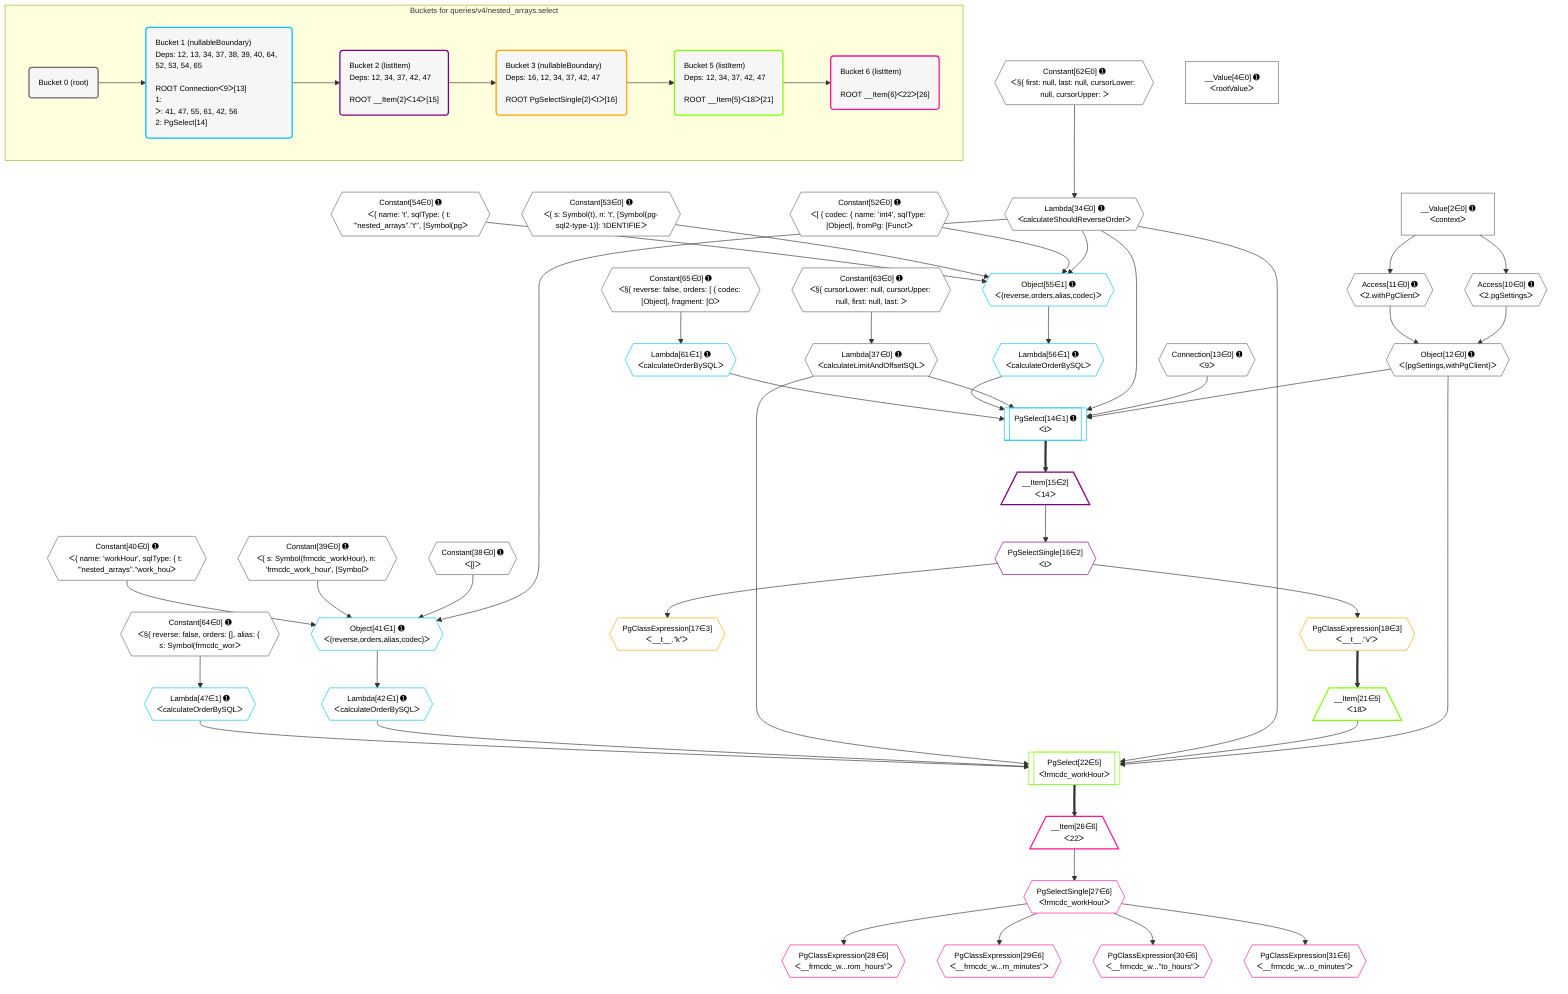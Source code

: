 %%{init: {'themeVariables': { 'fontSize': '12px'}}}%%
graph TD
    classDef path fill:#eee,stroke:#000,color:#000
    classDef plan fill:#fff,stroke-width:1px,color:#000
    classDef itemplan fill:#fff,stroke-width:2px,color:#000
    classDef unbatchedplan fill:#dff,stroke-width:1px,color:#000
    classDef sideeffectplan fill:#fcc,stroke-width:2px,color:#000
    classDef bucket fill:#f6f6f6,color:#000,stroke-width:2px,text-align:left


    %% plan dependencies
    Object12{{"Object[12∈0] ➊<br />ᐸ{pgSettings,withPgClient}ᐳ"}}:::plan
    Access10{{"Access[10∈0] ➊<br />ᐸ2.pgSettingsᐳ"}}:::plan
    Access11{{"Access[11∈0] ➊<br />ᐸ2.withPgClientᐳ"}}:::plan
    Access10 & Access11 --> Object12
    __Value2["__Value[2∈0] ➊<br />ᐸcontextᐳ"]:::plan
    __Value2 --> Access10
    __Value2 --> Access11
    Lambda34{{"Lambda[34∈0] ➊<br />ᐸcalculateShouldReverseOrderᐳ"}}:::plan
    Constant62{{"Constant[62∈0] ➊<br />ᐸ§{ first: null, last: null, cursorLower: null, cursorUpper: ᐳ"}}:::plan
    Constant62 --> Lambda34
    Lambda37{{"Lambda[37∈0] ➊<br />ᐸcalculateLimitAndOffsetSQLᐳ"}}:::plan
    Constant63{{"Constant[63∈0] ➊<br />ᐸ§{ cursorLower: null, cursorUpper: null, first: null, last: ᐳ"}}:::plan
    Constant63 --> Lambda37
    __Value4["__Value[4∈0] ➊<br />ᐸrootValueᐳ"]:::plan
    Connection13{{"Connection[13∈0] ➊<br />ᐸ9ᐳ"}}:::plan
    Constant38{{"Constant[38∈0] ➊<br />ᐸ[]ᐳ"}}:::plan
    Constant39{{"Constant[39∈0] ➊<br />ᐸ{ s: Symbol(frmcdc_workHour), n: 'frmcdc_work_hour', [Symbolᐳ"}}:::plan
    Constant40{{"Constant[40∈0] ➊<br />ᐸ{ name: 'workHour', sqlType: { t: '”nested_arrays”.”work_houᐳ"}}:::plan
    Constant52{{"Constant[52∈0] ➊<br />ᐸ[ { codec: { name: 'int4', sqlType: [Object], fromPg: [Functᐳ"}}:::plan
    Constant53{{"Constant[53∈0] ➊<br />ᐸ{ s: Symbol(t), n: 't', [Symbol(pg-sql2-type-1)]: 'IDENTIFIEᐳ"}}:::plan
    Constant54{{"Constant[54∈0] ➊<br />ᐸ{ name: 't', sqlType: { t: '”nested_arrays”.”t”', [Symbol(pgᐳ"}}:::plan
    Constant64{{"Constant[64∈0] ➊<br />ᐸ§{ reverse: false, orders: [], alias: { s: Symbol(frmcdc_worᐳ"}}:::plan
    Constant65{{"Constant[65∈0] ➊<br />ᐸ§{ reverse: false, orders: [ { codec: [Object], fragment: [Oᐳ"}}:::plan
    PgSelect14[["PgSelect[14∈1] ➊<br />ᐸtᐳ"]]:::plan
    Lambda56{{"Lambda[56∈1] ➊<br />ᐸcalculateOrderBySQLᐳ"}}:::plan
    Lambda61{{"Lambda[61∈1] ➊<br />ᐸcalculateOrderBySQLᐳ"}}:::plan
    Object12 & Connection13 & Lambda34 & Lambda37 & Lambda56 & Lambda61 --> PgSelect14
    Object41{{"Object[41∈1] ➊<br />ᐸ{reverse,orders,alias,codec}ᐳ"}}:::plan
    Lambda34 & Constant38 & Constant39 & Constant40 --> Object41
    Object55{{"Object[55∈1] ➊<br />ᐸ{reverse,orders,alias,codec}ᐳ"}}:::plan
    Lambda34 & Constant52 & Constant53 & Constant54 --> Object55
    Lambda42{{"Lambda[42∈1] ➊<br />ᐸcalculateOrderBySQLᐳ"}}:::plan
    Object41 --> Lambda42
    Lambda47{{"Lambda[47∈1] ➊<br />ᐸcalculateOrderBySQLᐳ"}}:::plan
    Constant64 --> Lambda47
    Object55 --> Lambda56
    Constant65 --> Lambda61
    __Item15[/"__Item[15∈2]<br />ᐸ14ᐳ"\]:::itemplan
    PgSelect14 ==> __Item15
    PgSelectSingle16{{"PgSelectSingle[16∈2]<br />ᐸtᐳ"}}:::plan
    __Item15 --> PgSelectSingle16
    PgClassExpression17{{"PgClassExpression[17∈3]<br />ᐸ__t__.”k”ᐳ"}}:::plan
    PgSelectSingle16 --> PgClassExpression17
    PgClassExpression18{{"PgClassExpression[18∈3]<br />ᐸ__t__.”v”ᐳ"}}:::plan
    PgSelectSingle16 --> PgClassExpression18
    PgSelect22[["PgSelect[22∈5]<br />ᐸfrmcdc_workHourᐳ"]]:::plan
    __Item21[/"__Item[21∈5]<br />ᐸ18ᐳ"\]:::itemplan
    Object12 & __Item21 & Lambda34 & Lambda37 & Lambda42 & Lambda47 --> PgSelect22
    PgClassExpression18 ==> __Item21
    __Item26[/"__Item[26∈6]<br />ᐸ22ᐳ"\]:::itemplan
    PgSelect22 ==> __Item26
    PgSelectSingle27{{"PgSelectSingle[27∈6]<br />ᐸfrmcdc_workHourᐳ"}}:::plan
    __Item26 --> PgSelectSingle27
    PgClassExpression28{{"PgClassExpression[28∈6]<br />ᐸ__frmcdc_w...rom_hours”ᐳ"}}:::plan
    PgSelectSingle27 --> PgClassExpression28
    PgClassExpression29{{"PgClassExpression[29∈6]<br />ᐸ__frmcdc_w...m_minutes”ᐳ"}}:::plan
    PgSelectSingle27 --> PgClassExpression29
    PgClassExpression30{{"PgClassExpression[30∈6]<br />ᐸ__frmcdc_w...”to_hours”ᐳ"}}:::plan
    PgSelectSingle27 --> PgClassExpression30
    PgClassExpression31{{"PgClassExpression[31∈6]<br />ᐸ__frmcdc_w...o_minutes”ᐳ"}}:::plan
    PgSelectSingle27 --> PgClassExpression31

    %% define steps

    subgraph "Buckets for queries/v4/nested_arrays.select"
    Bucket0("Bucket 0 (root)"):::bucket
    classDef bucket0 stroke:#696969
    class Bucket0,__Value2,__Value4,Access10,Access11,Object12,Connection13,Lambda34,Lambda37,Constant38,Constant39,Constant40,Constant52,Constant53,Constant54,Constant62,Constant63,Constant64,Constant65 bucket0
    Bucket1("Bucket 1 (nullableBoundary)<br />Deps: 12, 13, 34, 37, 38, 39, 40, 64, 52, 53, 54, 65<br /><br />ROOT Connectionᐸ9ᐳ[13]<br />1: <br />ᐳ: 41, 47, 55, 61, 42, 56<br />2: PgSelect[14]"):::bucket
    classDef bucket1 stroke:#00bfff
    class Bucket1,PgSelect14,Object41,Lambda42,Lambda47,Object55,Lambda56,Lambda61 bucket1
    Bucket2("Bucket 2 (listItem)<br />Deps: 12, 34, 37, 42, 47<br /><br />ROOT __Item{2}ᐸ14ᐳ[15]"):::bucket
    classDef bucket2 stroke:#7f007f
    class Bucket2,__Item15,PgSelectSingle16 bucket2
    Bucket3("Bucket 3 (nullableBoundary)<br />Deps: 16, 12, 34, 37, 42, 47<br /><br />ROOT PgSelectSingle{2}ᐸtᐳ[16]"):::bucket
    classDef bucket3 stroke:#ffa500
    class Bucket3,PgClassExpression17,PgClassExpression18 bucket3
    Bucket5("Bucket 5 (listItem)<br />Deps: 12, 34, 37, 42, 47<br /><br />ROOT __Item{5}ᐸ18ᐳ[21]"):::bucket
    classDef bucket5 stroke:#7fff00
    class Bucket5,__Item21,PgSelect22 bucket5
    Bucket6("Bucket 6 (listItem)<br /><br />ROOT __Item{6}ᐸ22ᐳ[26]"):::bucket
    classDef bucket6 stroke:#ff1493
    class Bucket6,__Item26,PgSelectSingle27,PgClassExpression28,PgClassExpression29,PgClassExpression30,PgClassExpression31 bucket6
    Bucket0 --> Bucket1
    Bucket1 --> Bucket2
    Bucket2 --> Bucket3
    Bucket3 --> Bucket5
    Bucket5 --> Bucket6
    end
